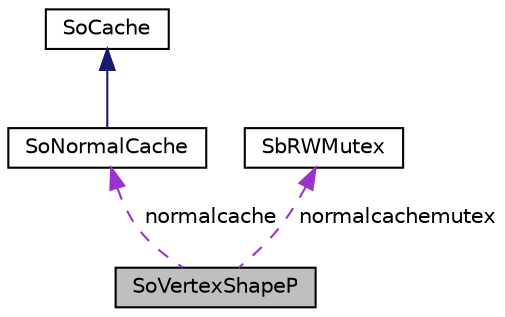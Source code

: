 digraph "SoVertexShapeP"
{
 // LATEX_PDF_SIZE
  edge [fontname="Helvetica",fontsize="10",labelfontname="Helvetica",labelfontsize="10"];
  node [fontname="Helvetica",fontsize="10",shape=record];
  Node1 [label="SoVertexShapeP",height=0.2,width=0.4,color="black", fillcolor="grey75", style="filled", fontcolor="black",tooltip=" "];
  Node2 -> Node1 [dir="back",color="darkorchid3",fontsize="10",style="dashed",label=" normalcache" ,fontname="Helvetica"];
  Node2 [label="SoNormalCache",height=0.2,width=0.4,color="black", fillcolor="white", style="filled",URL="$classSoNormalCache.html",tooltip="The SoNormalCache class is used to hold cached normals."];
  Node3 -> Node2 [dir="back",color="midnightblue",fontsize="10",style="solid",fontname="Helvetica"];
  Node3 [label="SoCache",height=0.2,width=0.4,color="black", fillcolor="white", style="filled",URL="$classSoCache.html",tooltip="The SoCache class is the superclass for all internal cache classes."];
  Node4 -> Node1 [dir="back",color="darkorchid3",fontsize="10",style="dashed",label=" normalcachemutex" ,fontname="Helvetica"];
  Node4 [label="SbRWMutex",height=0.2,width=0.4,color="black", fillcolor="white", style="filled",URL="$classSbRWMutex.html",tooltip=" "];
}

